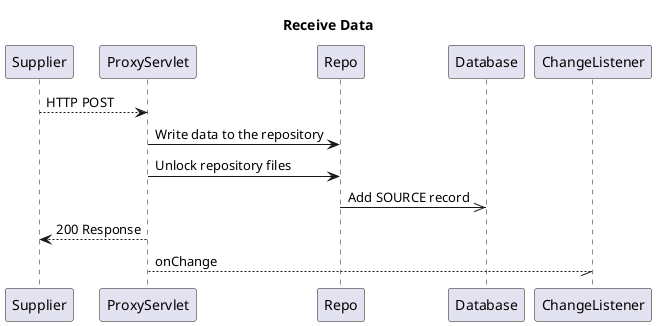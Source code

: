 @startuml

title Receive Data

Supplier --> ProxyServlet: HTTP POST
ProxyServlet -> Repo: Write data to the repository
ProxyServlet -> Repo: Unlock repository files
Repo ->> Database: Add SOURCE record
ProxyServlet --> Supplier: 200 Response
ProxyServlet --// ChangeListener: onChange

@enduml